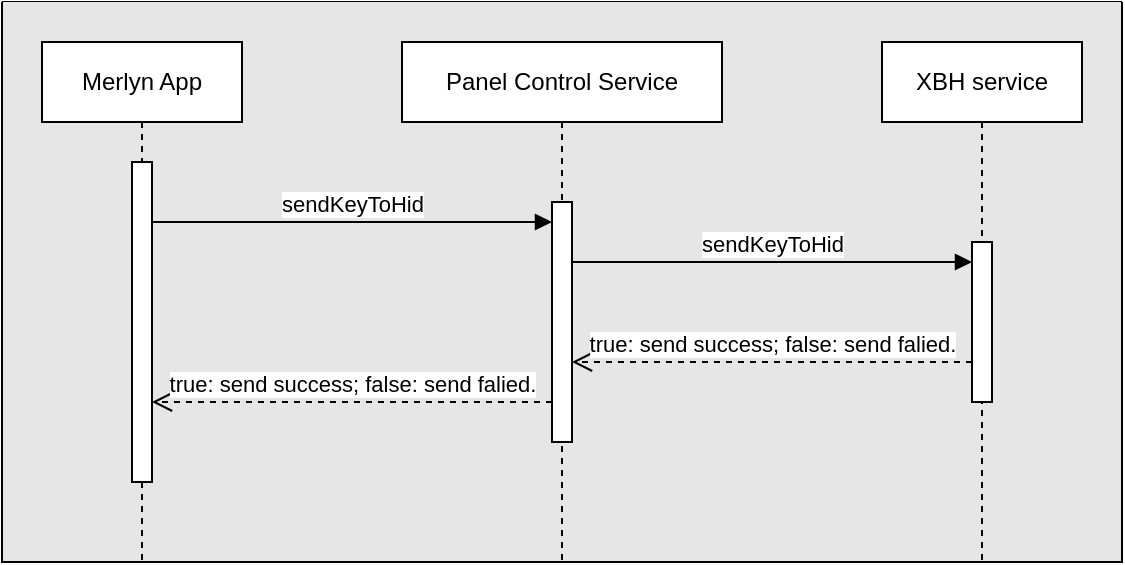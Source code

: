 <mxfile version="20.8.23" type="github">
  <diagram name="Page-1" id="13e1069c-82ec-6db2-03f1-153e76fe0fe0">
    <mxGraphModel dx="708" dy="389" grid="1" gridSize="10" guides="1" tooltips="1" connect="1" arrows="1" fold="1" page="1" pageScale="1" pageWidth="1100" pageHeight="850" background="none" math="0" shadow="0">
      <root>
        <mxCell id="0" />
        <mxCell id="1" parent="0" />
        <mxCell id="KGBi6TL8BeEwb9UIQHYv-1" value="" style="swimlane;startSize=0;swimlaneFillColor=#E6E6E6;" vertex="1" parent="1">
          <mxGeometry width="560" height="280" as="geometry">
            <mxRectangle width="50" height="40" as="alternateBounds" />
          </mxGeometry>
        </mxCell>
        <mxCell id="KGBi6TL8BeEwb9UIQHYv-2" value="Merlyn App" style="shape=umlLifeline;perimeter=lifelinePerimeter;whiteSpace=wrap;html=1;container=1;dropTarget=0;collapsible=0;recursiveResize=0;outlineConnect=0;portConstraint=eastwest;newEdgeStyle={&quot;edgeStyle&quot;:&quot;elbowEdgeStyle&quot;,&quot;elbow&quot;:&quot;vertical&quot;,&quot;curved&quot;:0,&quot;rounded&quot;:0};" vertex="1" parent="KGBi6TL8BeEwb9UIQHYv-1">
          <mxGeometry x="20" y="20" width="100" height="260" as="geometry" />
        </mxCell>
        <mxCell id="KGBi6TL8BeEwb9UIQHYv-5" value="" style="html=1;points=[];perimeter=orthogonalPerimeter;outlineConnect=0;targetShapes=umlLifeline;portConstraint=eastwest;newEdgeStyle={&quot;edgeStyle&quot;:&quot;elbowEdgeStyle&quot;,&quot;elbow&quot;:&quot;vertical&quot;,&quot;curved&quot;:0,&quot;rounded&quot;:0};" vertex="1" parent="KGBi6TL8BeEwb9UIQHYv-2">
          <mxGeometry x="45" y="60" width="10" height="160" as="geometry" />
        </mxCell>
        <mxCell id="KGBi6TL8BeEwb9UIQHYv-3" value="Panel Control Service" style="shape=umlLifeline;perimeter=lifelinePerimeter;whiteSpace=wrap;html=1;container=1;dropTarget=0;collapsible=0;recursiveResize=0;outlineConnect=0;portConstraint=eastwest;newEdgeStyle={&quot;edgeStyle&quot;:&quot;elbowEdgeStyle&quot;,&quot;elbow&quot;:&quot;vertical&quot;,&quot;curved&quot;:0,&quot;rounded&quot;:0};" vertex="1" parent="KGBi6TL8BeEwb9UIQHYv-1">
          <mxGeometry x="200" y="20" width="160" height="260" as="geometry" />
        </mxCell>
        <mxCell id="KGBi6TL8BeEwb9UIQHYv-6" value="" style="html=1;points=[];perimeter=orthogonalPerimeter;outlineConnect=0;targetShapes=umlLifeline;portConstraint=eastwest;newEdgeStyle={&quot;edgeStyle&quot;:&quot;elbowEdgeStyle&quot;,&quot;elbow&quot;:&quot;vertical&quot;,&quot;curved&quot;:0,&quot;rounded&quot;:0};" vertex="1" parent="KGBi6TL8BeEwb9UIQHYv-3">
          <mxGeometry x="75" y="80" width="10" height="120" as="geometry" />
        </mxCell>
        <mxCell id="KGBi6TL8BeEwb9UIQHYv-4" value="XBH service" style="shape=umlLifeline;perimeter=lifelinePerimeter;whiteSpace=wrap;html=1;container=1;dropTarget=0;collapsible=0;recursiveResize=0;outlineConnect=0;portConstraint=eastwest;newEdgeStyle={&quot;edgeStyle&quot;:&quot;elbowEdgeStyle&quot;,&quot;elbow&quot;:&quot;vertical&quot;,&quot;curved&quot;:0,&quot;rounded&quot;:0};" vertex="1" parent="KGBi6TL8BeEwb9UIQHYv-1">
          <mxGeometry x="440" y="20" width="100" height="260" as="geometry" />
        </mxCell>
        <mxCell id="KGBi6TL8BeEwb9UIQHYv-7" value="" style="html=1;points=[];perimeter=orthogonalPerimeter;outlineConnect=0;targetShapes=umlLifeline;portConstraint=eastwest;newEdgeStyle={&quot;edgeStyle&quot;:&quot;elbowEdgeStyle&quot;,&quot;elbow&quot;:&quot;vertical&quot;,&quot;curved&quot;:0,&quot;rounded&quot;:0};" vertex="1" parent="KGBi6TL8BeEwb9UIQHYv-4">
          <mxGeometry x="45" y="100" width="10" height="80" as="geometry" />
        </mxCell>
        <mxCell id="KGBi6TL8BeEwb9UIQHYv-9" value="sendKeyToHid" style="html=1;verticalAlign=bottom;endArrow=block;edgeStyle=elbowEdgeStyle;elbow=horizontal;curved=0;rounded=0;" edge="1" parent="KGBi6TL8BeEwb9UIQHYv-1">
          <mxGeometry width="80" relative="1" as="geometry">
            <mxPoint x="75" y="110" as="sourcePoint" />
            <mxPoint x="275" y="110" as="targetPoint" />
          </mxGeometry>
        </mxCell>
        <mxCell id="KGBi6TL8BeEwb9UIQHYv-10" value="sendKeyToHid" style="html=1;verticalAlign=bottom;endArrow=block;edgeStyle=elbowEdgeStyle;elbow=vertical;curved=0;rounded=0;" edge="1" parent="KGBi6TL8BeEwb9UIQHYv-1">
          <mxGeometry width="80" relative="1" as="geometry">
            <mxPoint x="285" y="130" as="sourcePoint" />
            <mxPoint x="485" y="130" as="targetPoint" />
          </mxGeometry>
        </mxCell>
        <mxCell id="KGBi6TL8BeEwb9UIQHYv-11" value="true: send success; false: send falied." style="html=1;verticalAlign=bottom;endArrow=open;dashed=1;endSize=8;edgeStyle=elbowEdgeStyle;elbow=vertical;curved=0;rounded=0;" edge="1" parent="KGBi6TL8BeEwb9UIQHYv-1">
          <mxGeometry relative="1" as="geometry">
            <mxPoint x="485" y="180" as="sourcePoint" />
            <mxPoint x="285" y="180" as="targetPoint" />
          </mxGeometry>
        </mxCell>
        <mxCell id="KGBi6TL8BeEwb9UIQHYv-12" value="true: send success; false: send falied." style="html=1;verticalAlign=bottom;endArrow=open;dashed=1;endSize=8;edgeStyle=elbowEdgeStyle;elbow=vertical;curved=0;rounded=0;" edge="1" parent="KGBi6TL8BeEwb9UIQHYv-1">
          <mxGeometry relative="1" as="geometry">
            <mxPoint x="275" y="200" as="sourcePoint" />
            <mxPoint x="75" y="200" as="targetPoint" />
          </mxGeometry>
        </mxCell>
      </root>
    </mxGraphModel>
  </diagram>
</mxfile>
